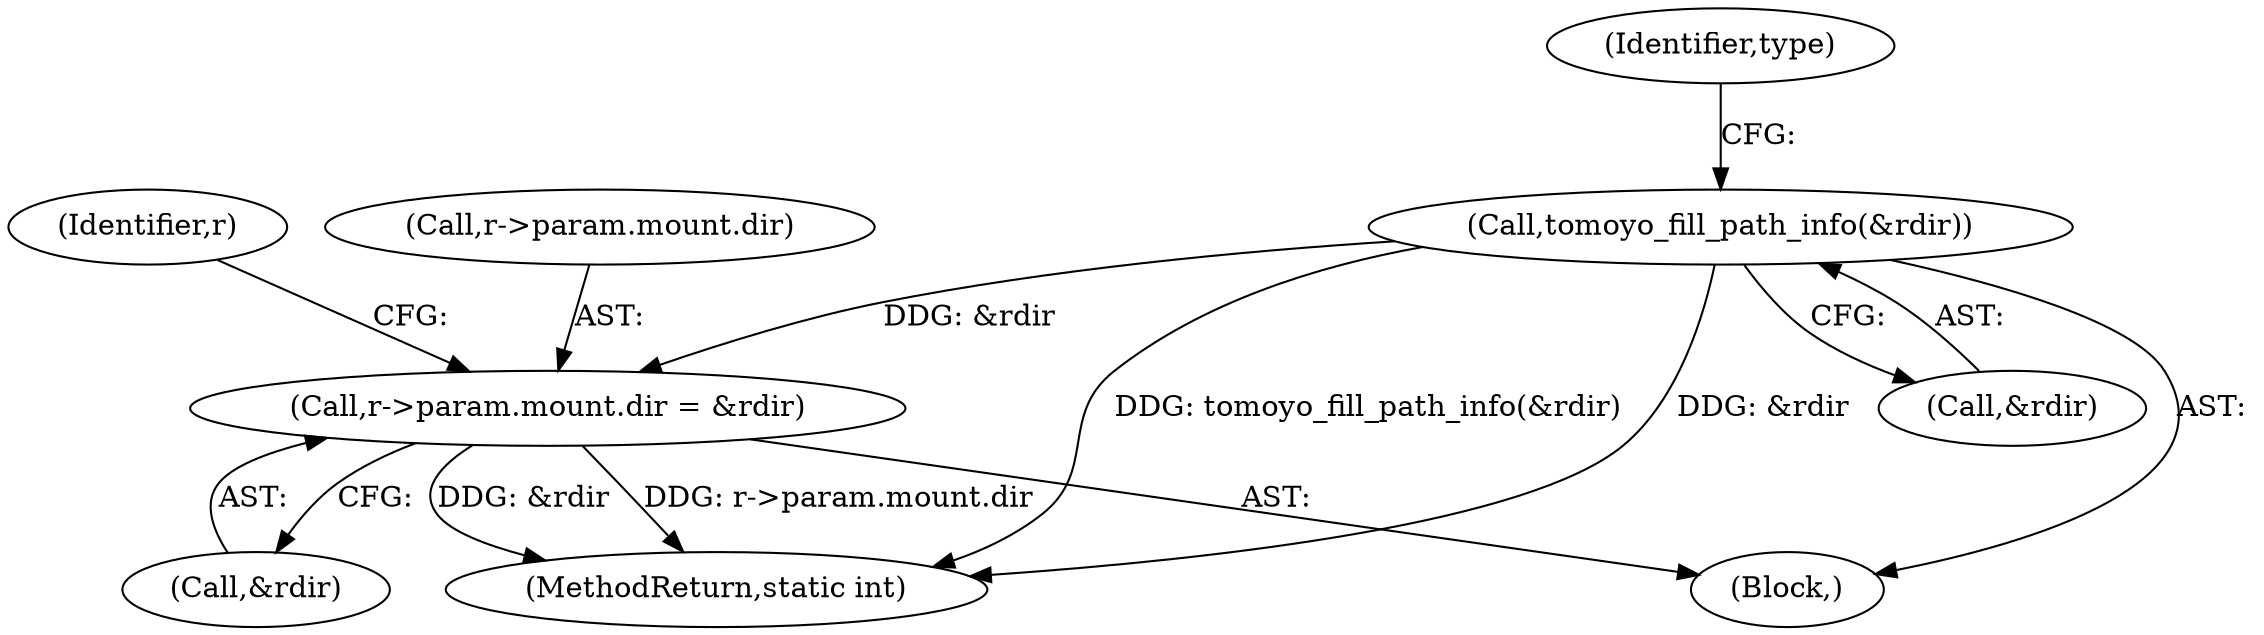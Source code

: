 digraph "0_linux_4e78c724d47e2342aa8fde61f6b8536f662f795f@pointer" {
"1000338" [label="(Call,r->param.mount.dir = &rdir)"];
"1000179" [label="(Call,tomoyo_fill_path_info(&rdir))"];
"1000185" [label="(Identifier,type)"];
"1000180" [label="(Call,&rdir)"];
"1000179" [label="(Call,tomoyo_fill_path_info(&rdir))"];
"1000392" [label="(MethodReturn,static int)"];
"1000352" [label="(Identifier,r)"];
"1000339" [label="(Call,r->param.mount.dir)"];
"1000346" [label="(Call,&rdir)"];
"1000115" [label="(Block,)"];
"1000338" [label="(Call,r->param.mount.dir = &rdir)"];
"1000338" -> "1000115"  [label="AST: "];
"1000338" -> "1000346"  [label="CFG: "];
"1000339" -> "1000338"  [label="AST: "];
"1000346" -> "1000338"  [label="AST: "];
"1000352" -> "1000338"  [label="CFG: "];
"1000338" -> "1000392"  [label="DDG: r->param.mount.dir"];
"1000338" -> "1000392"  [label="DDG: &rdir"];
"1000179" -> "1000338"  [label="DDG: &rdir"];
"1000179" -> "1000115"  [label="AST: "];
"1000179" -> "1000180"  [label="CFG: "];
"1000180" -> "1000179"  [label="AST: "];
"1000185" -> "1000179"  [label="CFG: "];
"1000179" -> "1000392"  [label="DDG: tomoyo_fill_path_info(&rdir)"];
"1000179" -> "1000392"  [label="DDG: &rdir"];
}
